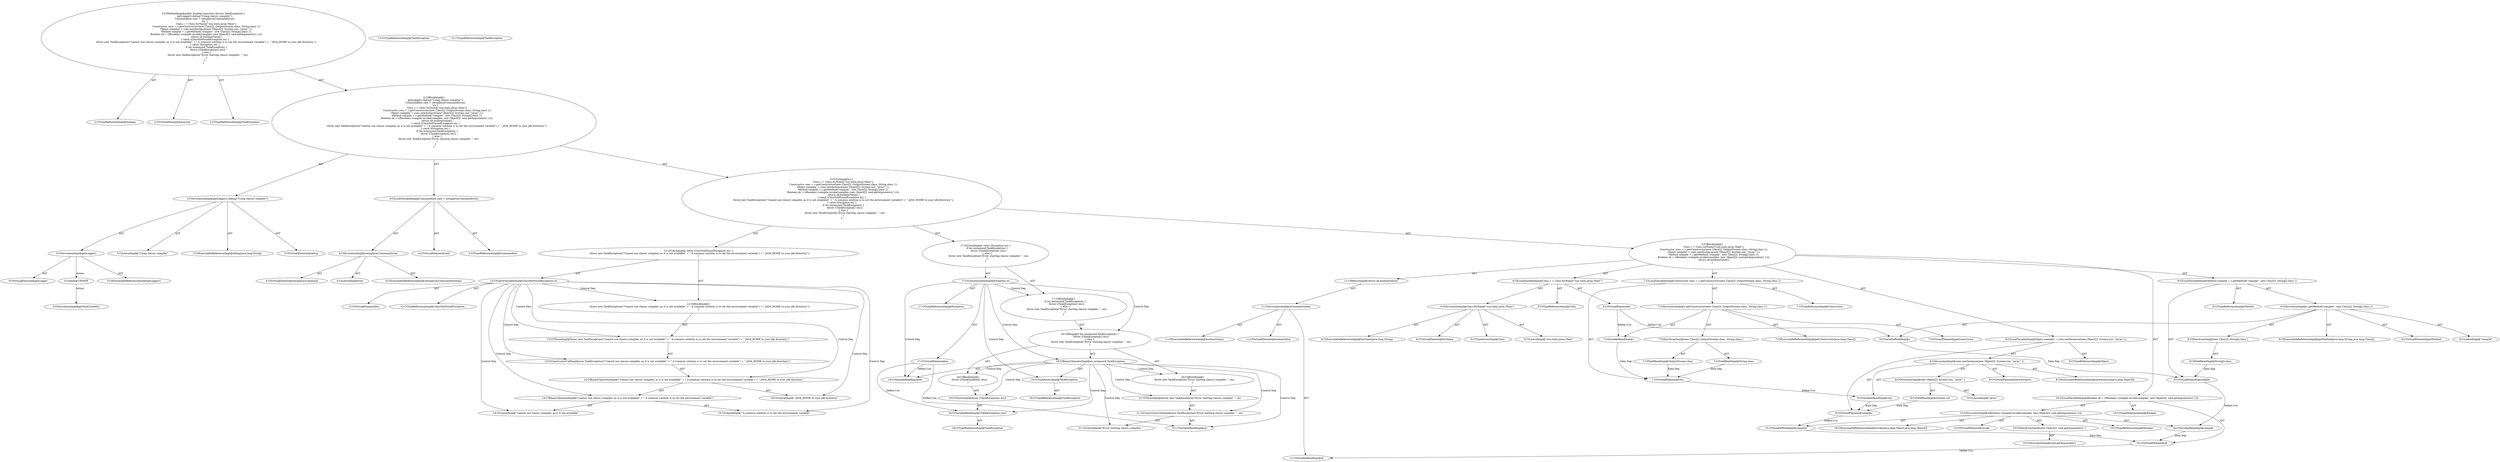 digraph "execute#?" {
0 [label="2:CtTypeReferenceImpl@boolean" shape=ellipse]
1 [label="2:CtVirtualElement@execute" shape=ellipse]
2 [label="2:CtTypeReferenceImpl@TaskException" shape=ellipse]
3 [label="3:CtExecutableReferenceImpl@debug(java.lang.String)" shape=ellipse]
4 [label="3:CtVirtualElement@debug" shape=ellipse]
5 [label="3:CtExecutableReferenceImpl@getLogger()" shape=ellipse]
6 [label="3:CtVirtualElement@getLogger" shape=ellipse]
7 [label="3:CtInvocationImpl@getLogger()" shape=ellipse]
8 [label="3:CtLiteralImpl@\"Using classic compiler\"" shape=ellipse]
9 [label="3:CtInvocationImpl@getLogger().debug(\"Using classic compiler\")" shape=ellipse]
10 [label="4:CtTypeReferenceImpl@Commandline" shape=ellipse]
11 [label="4:CtExecutableReferenceImpl@setupJavacCommand(boolean)" shape=ellipse]
12 [label="4:CtVirtualElement@setupJavacCommand" shape=ellipse]
13 [label="4:CtLiteralImpl@true" shape=ellipse]
14 [label="4:CtInvocationImpl@setupJavacCommand(true)" shape=ellipse]
15 [label="4:CtVirtualElement@cmd" shape=ellipse]
16 [label="4:CtLocalVariableImpl@Commandline cmd = setupJavacCommand(true)" shape=ellipse]
17 [label="6:CtTypeReferenceImpl@Class" shape=ellipse]
18 [label="6:CtExecutableReferenceImpl@forName(java.lang.String)" shape=ellipse]
19 [label="6:CtVirtualElement@forName" shape=ellipse]
20 [label="6:CtTypeAccessImpl@Class" shape=ellipse]
21 [label="6:CtLiteralImpl@\"sun.tools.javac.Main\"" shape=ellipse]
22 [label="6:CtInvocationImpl@Class.forName(\"sun.tools.javac.Main\")" shape=ellipse]
23 [label="6:CtVirtualElement@c" shape=ellipse]
24 [label="6:CtLocalVariableImpl@Class c = Class.forName(\"sun.tools.javac.Main\")" shape=ellipse]
25 [label="7:CtTypeReferenceImpl@Constructor" shape=ellipse]
26 [label="7:CtExecutableReferenceImpl@getConstructor(java.lang.Class[])" shape=ellipse]
27 [label="7:CtVirtualElement@getConstructor" shape=ellipse]
28 [label="7:CtVariableReadImpl@c" shape=ellipse]
29 [label="7:CtNewArrayImpl@new Class[]\{ OutputStream.class, String.class \}" shape=ellipse]
30 [label="7:CtFieldReadImpl@OutputStream.class" shape=ellipse]
31 [label="7:CtFieldReadImpl@String.class" shape=ellipse]
32 [label="7:CtInvocationImpl@c.getConstructor(new Class[]\{ OutputStream.class, String.class \})" shape=ellipse]
33 [label="7:CtVirtualElement@cons" shape=ellipse]
34 [label="7:CtLocalVariableImpl@Constructor cons = c.getConstructor(new Class[]\{ OutputStream.class, String.class \})" shape=ellipse]
35 [label="8:CtTypeReferenceImpl@Object" shape=ellipse]
36 [label="8:CtExecutableReferenceImpl@newInstance(java.lang.Object[])" shape=ellipse]
37 [label="8:CtVirtualElement@newInstance" shape=ellipse]
38 [label="8:CtVariableReadImpl@cons" shape=ellipse]
39 [label="8:CtNewArrayImpl@new Object[]\{ System.out, \"javac\" \}" shape=ellipse]
40 [label="8:CtFieldReadImpl@System.out" shape=ellipse]
41 [label="8:CtLiteralImpl@\"javac\"" shape=ellipse]
42 [label="8:CtInvocationImpl@cons.newInstance(new Object[]\{ System.out, \"javac\" \})" shape=ellipse]
43 [label="8:CtVirtualElement@compiler" shape=ellipse]
44 [label="8:CtLocalVariableImpl@Object compiler = cons.newInstance(new Object[]\{ System.out, \"javac\" \})" shape=ellipse]
45 [label="9:CtTypeReferenceImpl@Method" shape=ellipse]
46 [label="9:CtExecutableReferenceImpl@getMethod(java.lang.String,java.lang.Class[])" shape=ellipse]
47 [label="9:CtVirtualElement@getMethod" shape=ellipse]
48 [label="9:CtVariableReadImpl@c" shape=ellipse]
49 [label="9:CtLiteralImpl@\"compile\"" shape=ellipse]
50 [label="9:CtNewArrayImpl@new Class[]\{ String[].class \}" shape=ellipse]
51 [label="9:CtFieldReadImpl@String[].class" shape=ellipse]
52 [label="9:CtInvocationImpl@c.getMethod(\"compile\", new Class[]\{ String[].class \})" shape=ellipse]
53 [label="9:CtVirtualElement@compile" shape=ellipse]
54 [label="9:CtLocalVariableImpl@Method compile = c.getMethod(\"compile\", new Class[]\{ String[].class \})" shape=ellipse]
55 [label="10:CtTypeReferenceImpl@Boolean" shape=ellipse]
56 [label="10:CtExecutableReferenceImpl@invoke(java.lang.Object,java.lang.Object[])" shape=ellipse]
57 [label="10:CtVirtualElement@invoke" shape=ellipse]
58 [label="10:CtVariableReadImpl@compile" shape=ellipse]
59 [label="10:CtVariableReadImpl@compiler" shape=ellipse]
60 [label="10:CtNewArrayImpl@new Object[]\{ cmd.getArguments() \}" shape=ellipse]
61 [label="10:CtInvocationImpl@cmd.getArguments()" shape=ellipse]
62 [label="10:CtInvocationImpl@((Boolean) (compile.invoke(compiler, new Object[]\{ cmd.getArguments() \})))" shape=ellipse]
63 [label="10:CtTypeReferenceImpl@Boolean" shape=ellipse]
64 [label="10:CtVirtualElement@ok" shape=ellipse]
65 [label="10:CtLocalVariableImpl@Boolean ok = ((Boolean) (compile.invoke(compiler, new Object[]\{ cmd.getArguments() \})))" shape=ellipse]
66 [label="11:CtExecutableReferenceImpl@booleanValue()" shape=ellipse]
67 [label="11:CtVirtualElement@booleanValue" shape=ellipse]
68 [label="11:CtVariableReadImpl@ok" shape=ellipse]
69 [label="11:CtInvocationImpl@ok.booleanValue()" shape=ellipse]
70 [label="11:CtReturnImpl@return ok.booleanValue()" shape=ellipse]
71 [label="5:CtBlockImpl@\{
    Class c = Class.forName(\"sun.tools.javac.Main\");
    Constructor cons = c.getConstructor(new Class[]\{ OutputStream.class, String.class \});
    Object compiler = cons.newInstance(new Object[]\{ System.out, \"javac\" \});
    Method compile = c.getMethod(\"compile\", new Class[]\{ String[].class \});
    Boolean ok = ((Boolean) (compile.invoke(compiler, new Object[]\{ cmd.getArguments() \})));
    return ok.booleanValue();
\}" shape=ellipse]
72 [label="12:CtVirtualElement@ex" shape=ellipse]
73 [label="12:CtTypeReferenceImpl@ClassNotFoundException" shape=ellipse]
74 [label="12:CtCatchVariableImpl@ClassNotFoundException ex" shape=ellipse]
75 [label="13:CtTypeReferenceImpl@TaskException" shape=ellipse]
76 [label="14:CtLiteralImpl@\"Cannot use classic compiler, as it is not available\"" shape=ellipse]
77 [label="15:CtLiteralImpl@\" A common solution is to set the environment variable\"" shape=ellipse]
78 [label="14:CtBinaryOperatorImpl@(\"Cannot use classic compiler, as it is not available\" + \" A common solution is to set the environment variable\")" shape=ellipse]
79 [label="16:CtLiteralImpl@\" JAVA_HOME to your jdk directory.\"" shape=ellipse]
80 [label="14:CtBinaryOperatorImpl@(\"Cannot use classic compiler, as it is not available\" + \" A common solution is to set the environment variable\") + \" JAVA_HOME to your jdk directory.\"" shape=ellipse]
81 [label="13:CtConstructorCallImpl@new TaskException((\"Cannot use classic compiler, as it is not available\" + \" A common solution is to set the environment variable\") + \" JAVA_HOME to your jdk directory.\")" shape=ellipse]
82 [label="13:CtThrowImpl@throw new TaskException((\"Cannot use classic compiler, as it is not available\" + \" A common solution is to set the environment variable\") + \" JAVA_HOME to your jdk directory.\")" shape=ellipse]
83 [label="12:CtBlockImpl@\{
    throw new TaskException((\"Cannot use classic compiler, as it is not available\" + \" A common solution is to set the environment variable\") + \" JAVA_HOME to your jdk directory.\");
\}" shape=ellipse]
84 [label="12:CtCatchImpl@ catch (ClassNotFoundException ex) \{
    throw new TaskException((\"Cannot use classic compiler, as it is not available\" + \" A common solution is to set the environment variable\") + \" JAVA_HOME to your jdk directory.\");
\}" shape=ellipse]
85 [label="17:CtVirtualElement@ex" shape=ellipse]
86 [label="17:CtTypeReferenceImpl@Exception" shape=ellipse]
87 [label="17:CtCatchVariableImpl@Exception ex" shape=ellipse]
88 [label="18:CtVariableReadImpl@ex" shape=ellipse]
89 [label="18:CtTypeAccessImpl@TaskException" shape=ellipse]
90 [label="18:CtTypeReferenceImpl@TaskException" shape=ellipse]
91 [label="18:CtBinaryOperatorImpl@ex instanceof TaskException" shape=ellipse]
92 [label="19:CtVariableReadImpl@((TaskException) (ex))" shape=ellipse]
93 [label="19:CtTypeReferenceImpl@TaskException" shape=ellipse]
94 [label="19:CtThrowImpl@throw ((TaskException) (ex))" shape=ellipse]
95 [label="18:CtBlockImpl@\{
    throw ((TaskException) (ex));
\}" shape=ellipse]
96 [label="21:CtTypeReferenceImpl@TaskException" shape=ellipse]
97 [label="21:CtLiteralImpl@\"Error starting classic compiler: \"" shape=ellipse]
98 [label="21:CtVariableReadImpl@ex" shape=ellipse]
99 [label="21:CtConstructorCallImpl@new TaskException(\"Error starting classic compiler: \", ex)" shape=ellipse]
100 [label="21:CtThrowImpl@throw new TaskException(\"Error starting classic compiler: \", ex)" shape=ellipse]
101 [label="20:CtBlockImpl@\{
    throw new TaskException(\"Error starting classic compiler: \", ex);
\}" shape=ellipse]
102 [label="18:CtIfImpl@if (ex instanceof TaskException) \{
    throw ((TaskException) (ex));
\} else \{
    throw new TaskException(\"Error starting classic compiler: \", ex);
\}" shape=ellipse]
103 [label="17:CtBlockImpl@\{
    if (ex instanceof TaskException) \{
        throw ((TaskException) (ex));
    \} else \{
        throw new TaskException(\"Error starting classic compiler: \", ex);
    \}
\}" shape=ellipse]
104 [label="17:CtCatchImpl@ catch (Exception ex) \{
    if (ex instanceof TaskException) \{
        throw ((TaskException) (ex));
    \} else \{
        throw new TaskException(\"Error starting classic compiler: \", ex);
    \}
\}" shape=ellipse]
105 [label="5:CtTryImpl@try \{
    Class c = Class.forName(\"sun.tools.javac.Main\");
    Constructor cons = c.getConstructor(new Class[]\{ OutputStream.class, String.class \});
    Object compiler = cons.newInstance(new Object[]\{ System.out, \"javac\" \});
    Method compile = c.getMethod(\"compile\", new Class[]\{ String[].class \});
    Boolean ok = ((Boolean) (compile.invoke(compiler, new Object[]\{ cmd.getArguments() \})));
    return ok.booleanValue();
\} catch (ClassNotFoundException ex) \{
    throw new TaskException((\"Cannot use classic compiler, as it is not available\" + \" A common solution is to set the environment variable\") + \" JAVA_HOME to your jdk directory.\");
\} catch (Exception ex) \{
    if (ex instanceof TaskException) \{
        throw ((TaskException) (ex));
    \} else \{
        throw new TaskException(\"Error starting classic compiler: \", ex);
    \}
\}" shape=ellipse]
106 [label="2:CtBlockImpl@\{
    getLogger().debug(\"Using classic compiler\");
    Commandline cmd = setupJavacCommand(true);
    try \{
        Class c = Class.forName(\"sun.tools.javac.Main\");
        Constructor cons = c.getConstructor(new Class[]\{ OutputStream.class, String.class \});
        Object compiler = cons.newInstance(new Object[]\{ System.out, \"javac\" \});
        Method compile = c.getMethod(\"compile\", new Class[]\{ String[].class \});
        Boolean ok = ((Boolean) (compile.invoke(compiler, new Object[]\{ cmd.getArguments() \})));
        return ok.booleanValue();
    \} catch (ClassNotFoundException ex) \{
        throw new TaskException((\"Cannot use classic compiler, as it is not available\" + \" A common solution is to set the environment variable\") + \" JAVA_HOME to your jdk directory.\");
    \} catch (Exception ex) \{
        if (ex instanceof TaskException) \{
            throw ((TaskException) (ex));
        \} else \{
            throw new TaskException(\"Error starting classic compiler: \", ex);
        \}
    \}
\}" shape=ellipse]
107 [label="2:CtMethodImpl@public boolean execute() throws TaskException \{
    getLogger().debug(\"Using classic compiler\");
    Commandline cmd = setupJavacCommand(true);
    try \{
        Class c = Class.forName(\"sun.tools.javac.Main\");
        Constructor cons = c.getConstructor(new Class[]\{ OutputStream.class, String.class \});
        Object compiler = cons.newInstance(new Object[]\{ System.out, \"javac\" \});
        Method compile = c.getMethod(\"compile\", new Class[]\{ String[].class \});
        Boolean ok = ((Boolean) (compile.invoke(compiler, new Object[]\{ cmd.getArguments() \})));
        return ok.booleanValue();
    \} catch (ClassNotFoundException ex) \{
        throw new TaskException((\"Cannot use classic compiler, as it is not available\" + \" A common solution is to set the environment variable\") + \" JAVA_HOME to your jdk directory.\");
    \} catch (Exception ex) \{
        if (ex instanceof TaskException) \{
            throw ((TaskException) (ex));
        \} else \{
            throw new TaskException(\"Error starting classic compiler: \", ex);
        \}
    \}
\}" shape=ellipse]
108 [label="3:Update@UPDATE" shape=ellipse]
109 [label="3:CtInvocationImpl@getTaskContext()" shape=ellipse]
7 -> 6 [label="AST"];
7 -> 5 [label="AST"];
7 -> 108 [label="Action"];
9 -> 4 [label="AST"];
9 -> 7 [label="AST"];
9 -> 3 [label="AST"];
9 -> 8 [label="AST"];
14 -> 12 [label="AST"];
14 -> 11 [label="AST"];
14 -> 13 [label="AST"];
16 -> 15 [label="AST"];
16 -> 10 [label="AST"];
16 -> 14 [label="AST"];
22 -> 19 [label="AST"];
22 -> 20 [label="AST"];
22 -> 18 [label="AST"];
22 -> 21 [label="AST"];
23 -> 28 [label="Define-Use"];
23 -> 48 [label="Define-Use"];
24 -> 23 [label="AST"];
24 -> 17 [label="AST"];
24 -> 22 [label="AST"];
28 -> 33 [label="Data Dep"];
29 -> 30 [label="AST"];
29 -> 31 [label="AST"];
30 -> 33 [label="Data Dep"];
31 -> 33 [label="Data Dep"];
32 -> 27 [label="AST"];
32 -> 28 [label="AST"];
32 -> 26 [label="AST"];
32 -> 29 [label="AST"];
33 -> 38 [label="Define-Use"];
34 -> 33 [label="AST"];
34 -> 25 [label="AST"];
34 -> 32 [label="AST"];
38 -> 43 [label="Data Dep"];
39 -> 40 [label="AST"];
39 -> 41 [label="AST"];
40 -> 43 [label="Data Dep"];
42 -> 37 [label="AST"];
42 -> 38 [label="AST"];
42 -> 36 [label="AST"];
42 -> 39 [label="AST"];
43 -> 59 [label="Define-Use"];
44 -> 43 [label="AST"];
44 -> 35 [label="AST"];
44 -> 42 [label="AST"];
48 -> 53 [label="Data Dep"];
50 -> 51 [label="AST"];
51 -> 53 [label="Data Dep"];
52 -> 47 [label="AST"];
52 -> 48 [label="AST"];
52 -> 46 [label="AST"];
52 -> 49 [label="AST"];
52 -> 50 [label="AST"];
53 -> 58 [label="Define-Use"];
54 -> 53 [label="AST"];
54 -> 45 [label="AST"];
54 -> 52 [label="AST"];
58 -> 64 [label="Data Dep"];
59 -> 64 [label="Data Dep"];
60 -> 61 [label="AST"];
62 -> 57 [label="AST"];
62 -> 63 [label="AST"];
62 -> 58 [label="AST"];
62 -> 56 [label="AST"];
62 -> 59 [label="AST"];
62 -> 60 [label="AST"];
64 -> 68 [label="Define-Use"];
65 -> 64 [label="AST"];
65 -> 55 [label="AST"];
65 -> 62 [label="AST"];
69 -> 67 [label="AST"];
69 -> 68 [label="AST"];
69 -> 66 [label="AST"];
70 -> 69 [label="AST"];
71 -> 24 [label="AST"];
71 -> 34 [label="AST"];
71 -> 44 [label="AST"];
71 -> 54 [label="AST"];
71 -> 65 [label="AST"];
71 -> 70 [label="AST"];
74 -> 72 [label="AST"];
74 -> 73 [label="AST"];
74 -> 83 [label="Control Dep"];
74 -> 82 [label="Control Dep"];
74 -> 81 [label="Control Dep"];
74 -> 80 [label="Control Dep"];
74 -> 78 [label="Control Dep"];
74 -> 76 [label="Control Dep"];
74 -> 77 [label="Control Dep"];
74 -> 79 [label="Control Dep"];
78 -> 76 [label="AST"];
78 -> 77 [label="AST"];
80 -> 78 [label="AST"];
80 -> 79 [label="AST"];
81 -> 80 [label="AST"];
82 -> 81 [label="AST"];
83 -> 82 [label="AST"];
84 -> 74 [label="AST"];
84 -> 83 [label="AST"];
85 -> 88 [label="Define-Use"];
85 -> 92 [label="Define-Use"];
85 -> 98 [label="Define-Use"];
87 -> 85 [label="AST"];
87 -> 86 [label="AST"];
87 -> 103 [label="Control Dep"];
87 -> 102 [label="Control Dep"];
87 -> 91 [label="Control Dep"];
87 -> 88 [label="Control Dep"];
87 -> 89 [label="Control Dep"];
89 -> 90 [label="AST"];
91 -> 88 [label="AST"];
91 -> 89 [label="AST"];
91 -> 95 [label="Control Dep"];
91 -> 94 [label="Control Dep"];
91 -> 92 [label="Control Dep"];
91 -> 101 [label="Control Dep"];
91 -> 100 [label="Control Dep"];
91 -> 99 [label="Control Dep"];
91 -> 97 [label="Control Dep"];
91 -> 98 [label="Control Dep"];
92 -> 93 [label="AST"];
94 -> 92 [label="AST"];
95 -> 94 [label="AST"];
99 -> 97 [label="AST"];
99 -> 98 [label="AST"];
100 -> 99 [label="AST"];
101 -> 100 [label="AST"];
102 -> 91 [label="AST"];
102 -> 95 [label="AST"];
102 -> 101 [label="AST"];
103 -> 102 [label="AST"];
104 -> 87 [label="AST"];
104 -> 103 [label="AST"];
105 -> 71 [label="AST"];
105 -> 84 [label="AST"];
105 -> 104 [label="AST"];
106 -> 9 [label="AST"];
106 -> 16 [label="AST"];
106 -> 105 [label="AST"];
107 -> 1 [label="AST"];
107 -> 0 [label="AST"];
107 -> 2 [label="AST"];
107 -> 106 [label="AST"];
108 -> 109 [label="Action"];
}